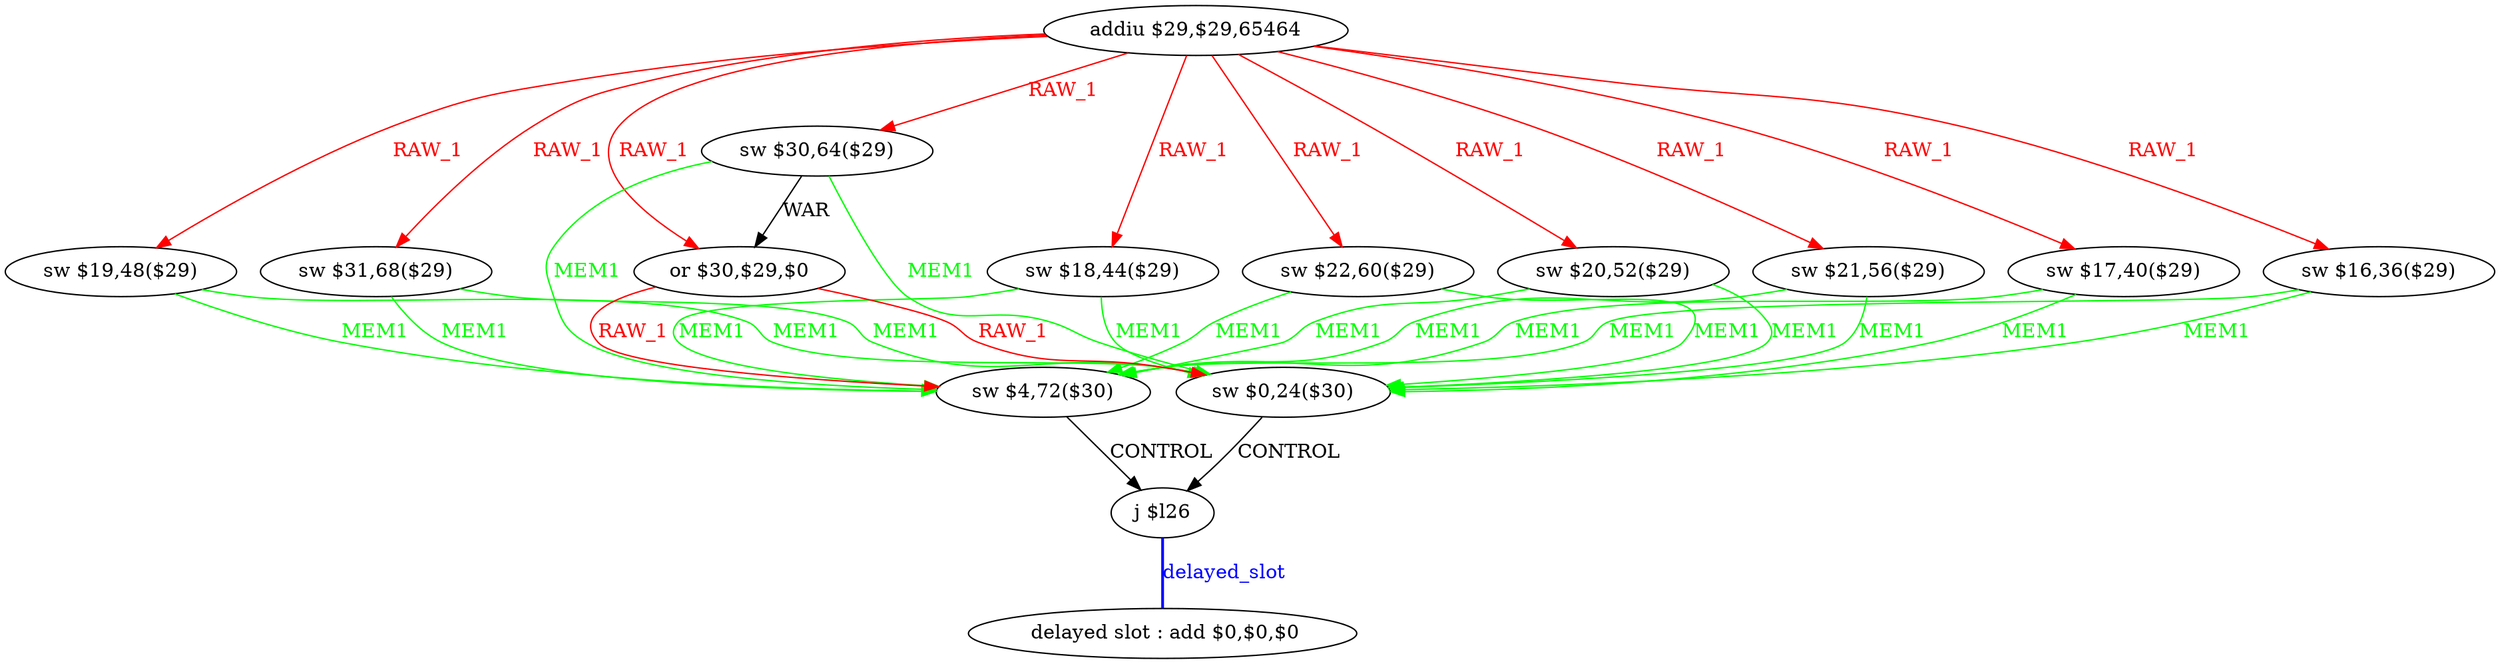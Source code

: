 digraph G1 {
node [shape = ellipse];
i14 [label = " delayed slot : add $0,$0,$0"] ;
i13 ->  i14 [style = bold, dir= none, fontcolor = blue, color = blue, label= "delayed_slot"];
i13 [label = "j $l26"] ;
i0 [label = "addiu $29,$29,65464"] ;
i0 ->  i1 [color = red, fontcolor = red, label= "RAW_1"];
i0 ->  i2 [color = red, fontcolor = red, label= "RAW_1"];
i0 ->  i3 [color = red, fontcolor = red, label= "RAW_1"];
i0 ->  i4 [color = red, fontcolor = red, label= "RAW_1"];
i0 ->  i5 [color = red, fontcolor = red, label= "RAW_1"];
i0 ->  i6 [color = red, fontcolor = red, label= "RAW_1"];
i0 ->  i7 [color = red, fontcolor = red, label= "RAW_1"];
i0 ->  i8 [color = red, fontcolor = red, label= "RAW_1"];
i0 ->  i9 [color = red, fontcolor = red, label= "RAW_1"];
i0 ->  i10 [color = red, fontcolor = red, label= "RAW_1"];
i1 [label = "sw $31,68($29)"] ;
i1 ->  i11 [color = green, fontcolor = green, label= "MEM1"];
i1 ->  i12 [color = green, fontcolor = green, label= "MEM1"];
i11 [label = "sw $4,72($30)"] ;
i11 ->  i13 [label= "CONTROL"];
i12 [label = "sw $0,24($30)"] ;
i12 ->  i13 [label= "CONTROL"];
i2 [label = "sw $30,64($29)"] ;
i2 ->  i10 [label= "WAR"];
i2 ->  i11 [color = green, fontcolor = green, label= "MEM1"];
i2 ->  i12 [color = green, fontcolor = green, label= "MEM1"];
i10 [label = "or $30,$29,$0"] ;
i10 ->  i11 [color = red, fontcolor = red, label= "RAW_1"];
i10 ->  i12 [color = red, fontcolor = red, label= "RAW_1"];
i3 [label = "sw $22,60($29)"] ;
i3 ->  i11 [color = green, fontcolor = green, label= "MEM1"];
i3 ->  i12 [color = green, fontcolor = green, label= "MEM1"];
i4 [label = "sw $21,56($29)"] ;
i4 ->  i11 [color = green, fontcolor = green, label= "MEM1"];
i4 ->  i12 [color = green, fontcolor = green, label= "MEM1"];
i5 [label = "sw $20,52($29)"] ;
i5 ->  i11 [color = green, fontcolor = green, label= "MEM1"];
i5 ->  i12 [color = green, fontcolor = green, label= "MEM1"];
i6 [label = "sw $19,48($29)"] ;
i6 ->  i11 [color = green, fontcolor = green, label= "MEM1"];
i6 ->  i12 [color = green, fontcolor = green, label= "MEM1"];
i7 [label = "sw $18,44($29)"] ;
i7 ->  i11 [color = green, fontcolor = green, label= "MEM1"];
i7 ->  i12 [color = green, fontcolor = green, label= "MEM1"];
i8 [label = "sw $17,40($29)"] ;
i8 ->  i11 [color = green, fontcolor = green, label= "MEM1"];
i8 ->  i12 [color = green, fontcolor = green, label= "MEM1"];
i9 [label = "sw $16,36($29)"] ;
i9 ->  i11 [color = green, fontcolor = green, label= "MEM1"];
i9 ->  i12 [color = green, fontcolor = green, label= "MEM1"];
}
